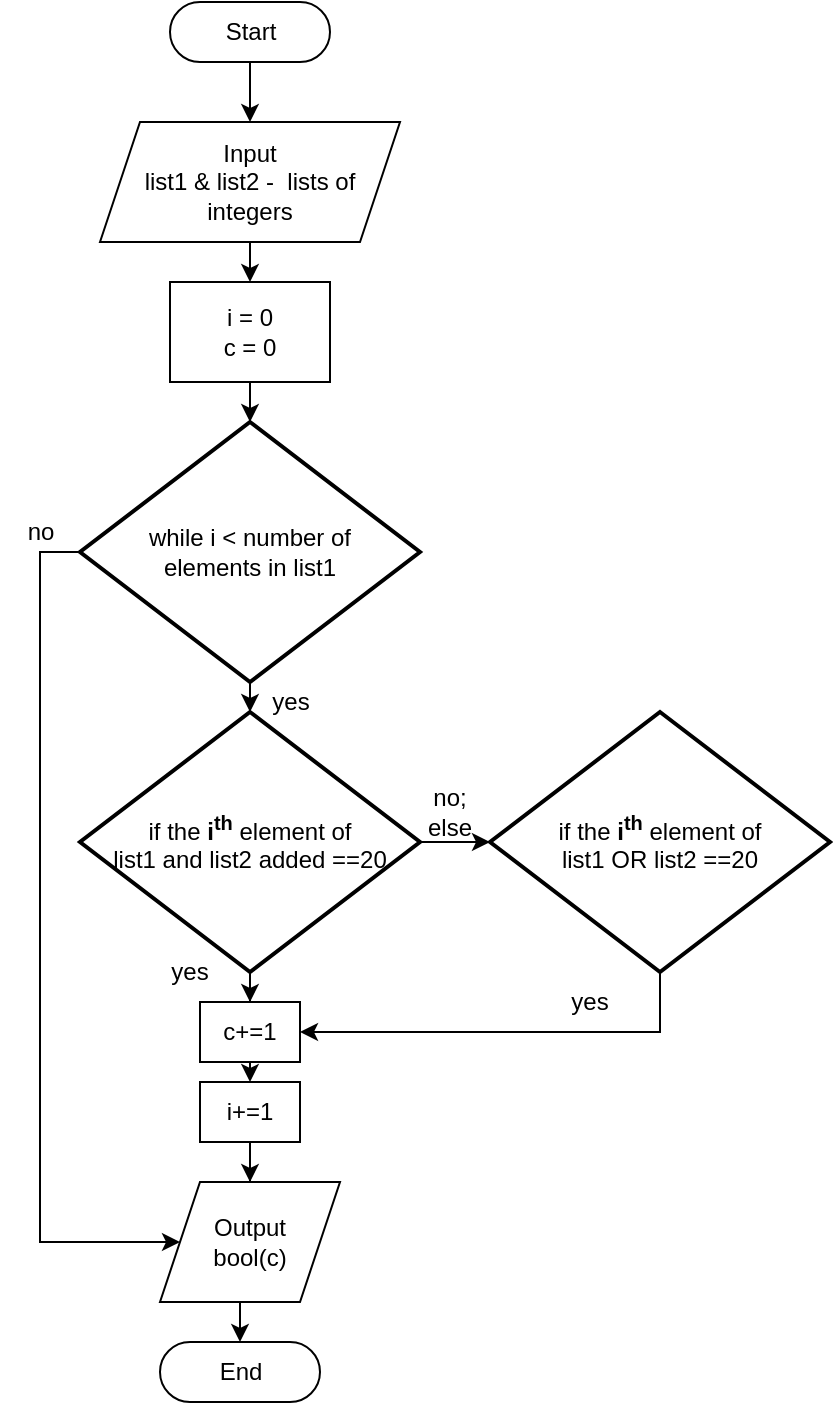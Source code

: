 <mxfile version="20.3.6" type="github" pages="4">
  <diagram name="quiz2" id="74e2e168-ea6b-b213-b513-2b3c1d86103e">
    <mxGraphModel dx="582" dy="826" grid="1" gridSize="10" guides="1" tooltips="1" connect="1" arrows="1" fold="1" page="1" pageScale="1" pageWidth="1100" pageHeight="850" background="none" math="0" shadow="0">
      <root>
        <mxCell id="0" />
        <mxCell id="1" parent="0" />
        <mxCell id="z9ulSsU820yO5NToJ0LA-10" style="edgeStyle=orthogonalEdgeStyle;rounded=0;orthogonalLoop=1;jettySize=auto;html=1;exitX=0.5;exitY=0.5;exitDx=0;exitDy=15;exitPerimeter=0;entryX=0.5;entryY=0;entryDx=0;entryDy=0;" parent="1" source="z9ulSsU820yO5NToJ0LA-2" target="z9ulSsU820yO5NToJ0LA-4" edge="1">
          <mxGeometry relative="1" as="geometry" />
        </mxCell>
        <mxCell id="z9ulSsU820yO5NToJ0LA-2" value="Start" style="html=1;dashed=0;whitespace=wrap;shape=mxgraph.dfd.start" parent="1" vertex="1">
          <mxGeometry x="135" y="60" width="80" height="30" as="geometry" />
        </mxCell>
        <mxCell id="z9ulSsU820yO5NToJ0LA-3" value="End" style="html=1;dashed=0;whitespace=wrap;shape=mxgraph.dfd.start" parent="1" vertex="1">
          <mxGeometry x="130" y="730" width="80" height="30" as="geometry" />
        </mxCell>
        <mxCell id="z9ulSsU820yO5NToJ0LA-11" style="edgeStyle=orthogonalEdgeStyle;rounded=0;orthogonalLoop=1;jettySize=auto;html=1;exitX=0.5;exitY=1;exitDx=0;exitDy=0;entryX=0.5;entryY=0;entryDx=0;entryDy=0;" parent="1" source="z9ulSsU820yO5NToJ0LA-4" target="z9ulSsU820yO5NToJ0LA-5" edge="1">
          <mxGeometry relative="1" as="geometry" />
        </mxCell>
        <mxCell id="z9ulSsU820yO5NToJ0LA-4" value="Input&lt;br&gt;list1 &amp;amp; list2 -&amp;nbsp; lists of integers" style="shape=parallelogram;perimeter=parallelogramPerimeter;whiteSpace=wrap;html=1;fixedSize=1;" parent="1" vertex="1">
          <mxGeometry x="100" y="120" width="150" height="60" as="geometry" />
        </mxCell>
        <mxCell id="z9ulSsU820yO5NToJ0LA-12" style="edgeStyle=orthogonalEdgeStyle;rounded=0;orthogonalLoop=1;jettySize=auto;html=1;exitX=0.5;exitY=1;exitDx=0;exitDy=0;" parent="1" source="z9ulSsU820yO5NToJ0LA-5" target="z9ulSsU820yO5NToJ0LA-6" edge="1">
          <mxGeometry relative="1" as="geometry" />
        </mxCell>
        <mxCell id="z9ulSsU820yO5NToJ0LA-5" value="i = 0&lt;br&gt;c = 0" style="rounded=0;whiteSpace=wrap;html=1;" parent="1" vertex="1">
          <mxGeometry x="135" y="200" width="80" height="50" as="geometry" />
        </mxCell>
        <mxCell id="z9ulSsU820yO5NToJ0LA-13" style="edgeStyle=orthogonalEdgeStyle;rounded=0;orthogonalLoop=1;jettySize=auto;html=1;exitX=0.5;exitY=1;exitDx=0;exitDy=0;exitPerimeter=0;entryX=0.5;entryY=0;entryDx=0;entryDy=0;entryPerimeter=0;" parent="1" source="z9ulSsU820yO5NToJ0LA-6" target="z9ulSsU820yO5NToJ0LA-7" edge="1">
          <mxGeometry relative="1" as="geometry" />
        </mxCell>
        <mxCell id="z9ulSsU820yO5NToJ0LA-22" style="edgeStyle=orthogonalEdgeStyle;rounded=0;orthogonalLoop=1;jettySize=auto;html=1;exitX=0;exitY=0.5;exitDx=0;exitDy=0;exitPerimeter=0;entryX=0;entryY=0.5;entryDx=0;entryDy=0;" parent="1" source="z9ulSsU820yO5NToJ0LA-6" target="z9ulSsU820yO5NToJ0LA-26" edge="1">
          <mxGeometry relative="1" as="geometry">
            <mxPoint x="45" y="700" as="targetPoint" />
            <Array as="points">
              <mxPoint x="70" y="335" />
              <mxPoint x="70" y="680" />
            </Array>
          </mxGeometry>
        </mxCell>
        <mxCell id="z9ulSsU820yO5NToJ0LA-6" value="while i &amp;lt; number of &lt;br&gt;elements in list1" style="strokeWidth=2;html=1;shape=mxgraph.flowchart.decision;whiteSpace=wrap;" parent="1" vertex="1">
          <mxGeometry x="90" y="270" width="170" height="130" as="geometry" />
        </mxCell>
        <mxCell id="z9ulSsU820yO5NToJ0LA-14" style="edgeStyle=orthogonalEdgeStyle;rounded=0;orthogonalLoop=1;jettySize=auto;html=1;exitX=0.5;exitY=1;exitDx=0;exitDy=0;exitPerimeter=0;" parent="1" source="z9ulSsU820yO5NToJ0LA-7" target="z9ulSsU820yO5NToJ0LA-8" edge="1">
          <mxGeometry relative="1" as="geometry" />
        </mxCell>
        <mxCell id="z9ulSsU820yO5NToJ0LA-18" style="edgeStyle=orthogonalEdgeStyle;rounded=0;orthogonalLoop=1;jettySize=auto;html=1;exitX=1;exitY=0.5;exitDx=0;exitDy=0;exitPerimeter=0;entryX=0;entryY=0.5;entryDx=0;entryDy=0;entryPerimeter=0;" parent="1" source="z9ulSsU820yO5NToJ0LA-7" target="z9ulSsU820yO5NToJ0LA-17" edge="1">
          <mxGeometry relative="1" as="geometry" />
        </mxCell>
        <mxCell id="z9ulSsU820yO5NToJ0LA-7" value="if the &lt;b&gt;i&lt;/b&gt;&lt;sup style=&quot;font-weight: bold;&quot;&gt;th&lt;/sup&gt;&amp;nbsp;element of &lt;br&gt;list1 and list2 added ==20" style="strokeWidth=2;html=1;shape=mxgraph.flowchart.decision;whiteSpace=wrap;" parent="1" vertex="1">
          <mxGeometry x="90" y="415" width="170" height="130" as="geometry" />
        </mxCell>
        <mxCell id="z9ulSsU820yO5NToJ0LA-21" style="edgeStyle=orthogonalEdgeStyle;rounded=0;orthogonalLoop=1;jettySize=auto;html=1;exitX=0.5;exitY=1;exitDx=0;exitDy=0;entryX=0.5;entryY=0;entryDx=0;entryDy=0;" parent="1" source="z9ulSsU820yO5NToJ0LA-8" target="z9ulSsU820yO5NToJ0LA-20" edge="1">
          <mxGeometry relative="1" as="geometry" />
        </mxCell>
        <mxCell id="z9ulSsU820yO5NToJ0LA-8" value="c+=1" style="rounded=0;whiteSpace=wrap;html=1;" parent="1" vertex="1">
          <mxGeometry x="150" y="560" width="50" height="30" as="geometry" />
        </mxCell>
        <mxCell id="z9ulSsU820yO5NToJ0LA-15" value="yes" style="text;html=1;strokeColor=none;fillColor=none;align=center;verticalAlign=middle;whiteSpace=wrap;rounded=0;" parent="1" vertex="1">
          <mxGeometry x="115" y="530" width="60" height="30" as="geometry" />
        </mxCell>
        <mxCell id="z9ulSsU820yO5NToJ0LA-16" value="no;&lt;br&gt;else" style="text;html=1;strokeColor=none;fillColor=none;align=center;verticalAlign=middle;whiteSpace=wrap;rounded=0;" parent="1" vertex="1">
          <mxGeometry x="245" y="450" width="60" height="30" as="geometry" />
        </mxCell>
        <mxCell id="z9ulSsU820yO5NToJ0LA-19" style="edgeStyle=orthogonalEdgeStyle;rounded=0;orthogonalLoop=1;jettySize=auto;html=1;exitX=0.5;exitY=1;exitDx=0;exitDy=0;exitPerimeter=0;entryX=1;entryY=0.5;entryDx=0;entryDy=0;" parent="1" source="z9ulSsU820yO5NToJ0LA-17" target="z9ulSsU820yO5NToJ0LA-8" edge="1">
          <mxGeometry relative="1" as="geometry" />
        </mxCell>
        <mxCell id="z9ulSsU820yO5NToJ0LA-17" value="if the &lt;b&gt;i&lt;/b&gt;&lt;sup style=&quot;font-weight: bold;&quot;&gt;th&lt;/sup&gt;&amp;nbsp;element of &lt;br&gt;list1 OR list2 ==20" style="strokeWidth=2;html=1;shape=mxgraph.flowchart.decision;whiteSpace=wrap;" parent="1" vertex="1">
          <mxGeometry x="295" y="415" width="170" height="130" as="geometry" />
        </mxCell>
        <mxCell id="z9ulSsU820yO5NToJ0LA-29" style="edgeStyle=orthogonalEdgeStyle;rounded=0;orthogonalLoop=1;jettySize=auto;html=1;exitX=0.5;exitY=1;exitDx=0;exitDy=0;" parent="1" source="z9ulSsU820yO5NToJ0LA-20" target="z9ulSsU820yO5NToJ0LA-26" edge="1">
          <mxGeometry relative="1" as="geometry" />
        </mxCell>
        <mxCell id="z9ulSsU820yO5NToJ0LA-20" value="i+=1" style="rounded=0;whiteSpace=wrap;html=1;" parent="1" vertex="1">
          <mxGeometry x="150" y="600" width="50" height="30" as="geometry" />
        </mxCell>
        <mxCell id="z9ulSsU820yO5NToJ0LA-23" value="yes" style="text;html=1;align=center;verticalAlign=middle;resizable=0;points=[];autosize=1;strokeColor=none;fillColor=none;" parent="1" vertex="1">
          <mxGeometry x="175" y="395" width="40" height="30" as="geometry" />
        </mxCell>
        <mxCell id="z9ulSsU820yO5NToJ0LA-24" value="no" style="text;html=1;align=center;verticalAlign=middle;resizable=0;points=[];autosize=1;strokeColor=none;fillColor=none;" parent="1" vertex="1">
          <mxGeometry x="50" y="310" width="40" height="30" as="geometry" />
        </mxCell>
        <mxCell id="z9ulSsU820yO5NToJ0LA-27" style="edgeStyle=orthogonalEdgeStyle;rounded=0;orthogonalLoop=1;jettySize=auto;html=1;exitX=0.5;exitY=1;exitDx=0;exitDy=0;entryX=0.5;entryY=0.5;entryDx=0;entryDy=-15;entryPerimeter=0;" parent="1" source="z9ulSsU820yO5NToJ0LA-26" edge="1">
          <mxGeometry relative="1" as="geometry">
            <mxPoint x="170" y="730" as="targetPoint" />
          </mxGeometry>
        </mxCell>
        <mxCell id="z9ulSsU820yO5NToJ0LA-26" value="Output&lt;br&gt;bool(c)" style="shape=parallelogram;perimeter=parallelogramPerimeter;whiteSpace=wrap;html=1;fixedSize=1;" parent="1" vertex="1">
          <mxGeometry x="130" y="650" width="90" height="60" as="geometry" />
        </mxCell>
        <mxCell id="z9ulSsU820yO5NToJ0LA-28" value="yes" style="text;html=1;strokeColor=none;fillColor=none;align=center;verticalAlign=middle;whiteSpace=wrap;rounded=0;" parent="1" vertex="1">
          <mxGeometry x="315" y="545" width="60" height="30" as="geometry" />
        </mxCell>
      </root>
    </mxGraphModel>
  </diagram>
  <diagram id="Uz2TAcOHugVUe4UUZQzR" name="quiz3">
    <mxGraphModel dx="1106" dy="702" grid="1" gridSize="10" guides="1" tooltips="1" connect="1" arrows="1" fold="1" page="1" pageScale="1" pageWidth="850" pageHeight="1100" math="0" shadow="0">
      <root>
        <mxCell id="0" />
        <mxCell id="1" parent="0" />
        <mxCell id="KKivKz-oS2kav16i3tik-14" style="edgeStyle=orthogonalEdgeStyle;rounded=0;orthogonalLoop=1;jettySize=auto;html=1;exitX=0.5;exitY=0.5;exitDx=0;exitDy=20;exitPerimeter=0;entryX=0.5;entryY=0;entryDx=0;entryDy=0;fontSize=15;" parent="1" source="NlzBJyHx4U9flQ2UjjHl-1" target="NlzBJyHx4U9flQ2UjjHl-3" edge="1">
          <mxGeometry relative="1" as="geometry" />
        </mxCell>
        <mxCell id="NlzBJyHx4U9flQ2UjjHl-1" value="&lt;font style=&quot;font-size: 15px;&quot;&gt;Start&lt;/font&gt;" style="html=1;dashed=0;whitespace=wrap;shape=mxgraph.dfd.start;fontSize=15;" parent="1" vertex="1">
          <mxGeometry x="135" y="60" width="85" height="40" as="geometry" />
        </mxCell>
        <mxCell id="NlzBJyHx4U9flQ2UjjHl-2" value="&lt;font style=&quot;font-size: 15px;&quot;&gt;End&lt;/font&gt;" style="html=1;dashed=0;whitespace=wrap;shape=mxgraph.dfd.start;fontSize=15;" parent="1" vertex="1">
          <mxGeometry x="140" y="990" width="85" height="40" as="geometry" />
        </mxCell>
        <mxCell id="KKivKz-oS2kav16i3tik-15" style="edgeStyle=orthogonalEdgeStyle;rounded=0;orthogonalLoop=1;jettySize=auto;html=1;exitX=0.5;exitY=1;exitDx=0;exitDy=0;entryX=0.5;entryY=0;entryDx=0;entryDy=0;fontSize=15;" parent="1" source="NlzBJyHx4U9flQ2UjjHl-3" target="KKivKz-oS2kav16i3tik-1" edge="1">
          <mxGeometry relative="1" as="geometry" />
        </mxCell>
        <mxCell id="NlzBJyHx4U9flQ2UjjHl-3" value="array of dna bases&amp;nbsp;&lt;br&gt;dna = [&#39;&#39;,&#39;A&#39;, &#39;C&#39;, &#39;G&#39;. &#39;T&#39; ]" style="rounded=0;whiteSpace=wrap;html=1;fontSize=15;" parent="1" vertex="1">
          <mxGeometry x="87.5" y="130" width="180" height="50" as="geometry" />
        </mxCell>
        <mxCell id="KKivKz-oS2kav16i3tik-16" style="edgeStyle=orthogonalEdgeStyle;rounded=0;orthogonalLoop=1;jettySize=auto;html=1;exitX=0.5;exitY=1;exitDx=0;exitDy=0;fontSize=15;" parent="1" source="KKivKz-oS2kav16i3tik-1" target="KKivKz-oS2kav16i3tik-2" edge="1">
          <mxGeometry relative="1" as="geometry" />
        </mxCell>
        <mxCell id="KKivKz-oS2kav16i3tik-1" value="Input&amp;nbsp;&lt;br&gt;string in variable a" style="shape=parallelogram;perimeter=parallelogramPerimeter;whiteSpace=wrap;html=1;fixedSize=1;fontSize=15;" parent="1" vertex="1">
          <mxGeometry x="97.5" y="200" width="160" height="60" as="geometry" />
        </mxCell>
        <mxCell id="KKivKz-oS2kav16i3tik-17" style="edgeStyle=orthogonalEdgeStyle;rounded=0;orthogonalLoop=1;jettySize=auto;html=1;exitX=0.5;exitY=1;exitDx=0;exitDy=0;entryX=0.5;entryY=0;entryDx=0;entryDy=0;fontSize=15;" parent="1" source="KKivKz-oS2kav16i3tik-2" target="KKivKz-oS2kav16i3tik-5" edge="1">
          <mxGeometry relative="1" as="geometry" />
        </mxCell>
        <mxCell id="KKivKz-oS2kav16i3tik-2" value="i,j,output = &#39; &#39;, 0, &#39; &#39;" style="rounded=0;whiteSpace=wrap;html=1;fontSize=15;" parent="1" vertex="1">
          <mxGeometry x="87.5" y="280" width="180" height="50" as="geometry" />
        </mxCell>
        <mxCell id="KKivKz-oS2kav16i3tik-18" style="edgeStyle=orthogonalEdgeStyle;rounded=0;orthogonalLoop=1;jettySize=auto;html=1;exitX=0.5;exitY=1;exitDx=0;exitDy=0;fontSize=15;" parent="1" source="KKivKz-oS2kav16i3tik-5" target="KKivKz-oS2kav16i3tik-6" edge="1">
          <mxGeometry relative="1" as="geometry" />
        </mxCell>
        <mxCell id="KKivKz-oS2kav16i3tik-5" value="for i in a" style="shape=hexagon;perimeter=hexagonPerimeter2;whiteSpace=wrap;html=1;fixedSize=1;fontSize=15;" parent="1" vertex="1">
          <mxGeometry x="132.5" y="350" width="90" height="50" as="geometry" />
        </mxCell>
        <mxCell id="KKivKz-oS2kav16i3tik-19" style="edgeStyle=orthogonalEdgeStyle;rounded=0;orthogonalLoop=1;jettySize=auto;html=1;exitX=0.5;exitY=1;exitDx=0;exitDy=0;entryX=0.5;entryY=0;entryDx=0;entryDy=0;fontSize=15;" parent="1" source="KKivKz-oS2kav16i3tik-6" target="KKivKz-oS2kav16i3tik-7" edge="1">
          <mxGeometry relative="1" as="geometry" />
        </mxCell>
        <mxCell id="KKivKz-oS2kav16i3tik-31" style="edgeStyle=orthogonalEdgeStyle;rounded=0;orthogonalLoop=1;jettySize=auto;html=1;exitX=0;exitY=0;exitDx=0;exitDy=0;entryX=0;entryY=0.5;entryDx=0;entryDy=0;fontSize=15;" parent="1" source="KKivKz-oS2kav16i3tik-6" target="KKivKz-oS2kav16i3tik-21" edge="1">
          <mxGeometry relative="1" as="geometry">
            <Array as="points">
              <mxPoint x="60" y="440" />
              <mxPoint x="60" y="840" />
            </Array>
          </mxGeometry>
        </mxCell>
        <mxCell id="KKivKz-oS2kav16i3tik-6" value="while j&amp;lt;5" style="rhombus;whiteSpace=wrap;html=1;fontSize=15;" parent="1" vertex="1">
          <mxGeometry x="137.5" y="420" width="80" height="80" as="geometry" />
        </mxCell>
        <mxCell id="KKivKz-oS2kav16i3tik-23" style="edgeStyle=orthogonalEdgeStyle;rounded=0;orthogonalLoop=1;jettySize=auto;html=1;exitX=0.5;exitY=1;exitDx=0;exitDy=0;fontSize=15;" parent="1" source="KKivKz-oS2kav16i3tik-7" target="KKivKz-oS2kav16i3tik-12" edge="1">
          <mxGeometry relative="1" as="geometry" />
        </mxCell>
        <mxCell id="KKivKz-oS2kav16i3tik-26" style="edgeStyle=orthogonalEdgeStyle;rounded=0;orthogonalLoop=1;jettySize=auto;html=1;exitX=1;exitY=0.5;exitDx=0;exitDy=0;entryX=1;entryY=0.5;entryDx=0;entryDy=0;fontSize=15;" parent="1" source="KKivKz-oS2kav16i3tik-7" target="KKivKz-oS2kav16i3tik-24" edge="1">
          <mxGeometry relative="1" as="geometry" />
        </mxCell>
        <mxCell id="KKivKz-oS2kav16i3tik-7" value="if i is equal to j&lt;sup&gt;th&lt;/sup&gt; &lt;br&gt;element of dna" style="rhombus;whiteSpace=wrap;html=1;fontSize=15;" parent="1" vertex="1">
          <mxGeometry x="91.25" y="510" width="172.5" height="120" as="geometry" />
        </mxCell>
        <mxCell id="KKivKz-oS2kav16i3tik-34" style="edgeStyle=orthogonalEdgeStyle;rounded=0;orthogonalLoop=1;jettySize=auto;html=1;exitX=0.5;exitY=1;exitDx=0;exitDy=0;entryX=0.5;entryY=0.5;entryDx=0;entryDy=-20;entryPerimeter=0;fontSize=15;" parent="1" source="KKivKz-oS2kav16i3tik-8" target="NlzBJyHx4U9flQ2UjjHl-2" edge="1">
          <mxGeometry relative="1" as="geometry" />
        </mxCell>
        <mxCell id="KKivKz-oS2kav16i3tik-8" value="Output&amp;nbsp;&lt;br&gt;output" style="shape=parallelogram;perimeter=parallelogramPerimeter;whiteSpace=wrap;html=1;fixedSize=1;fontSize=15;" parent="1" vertex="1">
          <mxGeometry x="102.5" y="900" width="160" height="60" as="geometry" />
        </mxCell>
        <mxCell id="KKivKz-oS2kav16i3tik-10" style="edgeStyle=orthogonalEdgeStyle;rounded=0;orthogonalLoop=1;jettySize=auto;html=1;exitX=0.5;exitY=1;exitDx=0;exitDy=0;fontSize=15;" parent="1" source="KKivKz-oS2kav16i3tik-8" target="KKivKz-oS2kav16i3tik-8" edge="1">
          <mxGeometry relative="1" as="geometry" />
        </mxCell>
        <mxCell id="KKivKz-oS2kav16i3tik-29" style="edgeStyle=orthogonalEdgeStyle;rounded=0;orthogonalLoop=1;jettySize=auto;html=1;exitX=0.5;exitY=1;exitDx=0;exitDy=0;entryX=0.5;entryY=0;entryDx=0;entryDy=0;fontSize=15;" parent="1" source="KKivKz-oS2kav16i3tik-12" target="KKivKz-oS2kav16i3tik-24" edge="1">
          <mxGeometry relative="1" as="geometry" />
        </mxCell>
        <mxCell id="KKivKz-oS2kav16i3tik-12" value="&lt;span style=&quot;color: rgb(0, 0, 0); font-family: Helvetica; font-size: 15px; font-style: normal; font-variant-ligatures: normal; font-variant-caps: normal; font-weight: 400; letter-spacing: normal; orphans: 2; text-align: center; text-indent: 0px; text-transform: none; widows: 2; word-spacing: 0px; -webkit-text-stroke-width: 0px; background-color: rgb(248, 249, 250); text-decoration-thickness: initial; text-decoration-style: initial; text-decoration-color: initial; float: none; display: inline !important;&quot;&gt;Add dna[j*-1] to output&lt;/span&gt;" style="rounded=0;whiteSpace=wrap;html=1;fontSize=15;" parent="1" vertex="1">
          <mxGeometry x="106.25" y="650" width="142.5" height="60" as="geometry" />
        </mxCell>
        <mxCell id="KKivKz-oS2kav16i3tik-33" style="edgeStyle=orthogonalEdgeStyle;rounded=0;orthogonalLoop=1;jettySize=auto;html=1;exitX=0.5;exitY=1;exitDx=0;exitDy=0;entryX=0.5;entryY=0;entryDx=0;entryDy=0;fontSize=15;" parent="1" source="KKivKz-oS2kav16i3tik-21" target="KKivKz-oS2kav16i3tik-8" edge="1">
          <mxGeometry relative="1" as="geometry" />
        </mxCell>
        <mxCell id="KKivKz-oS2kav16i3tik-21" value="&lt;span style=&quot;color: rgb(0, 0, 0); font-family: Helvetica; font-size: 15px; font-style: normal; font-variant-ligatures: normal; font-variant-caps: normal; font-weight: 400; letter-spacing: normal; orphans: 2; text-align: center; text-indent: 0px; text-transform: none; widows: 2; word-spacing: 0px; -webkit-text-stroke-width: 0px; background-color: rgb(248, 249, 250); text-decoration-thickness: initial; text-decoration-style: initial; text-decoration-color: initial; float: none; display: inline !important;&quot;&gt;j=0&lt;/span&gt;" style="rounded=0;whiteSpace=wrap;html=1;fontSize=15;" parent="1" vertex="1">
          <mxGeometry x="137.5" y="810" width="90" height="60" as="geometry" />
        </mxCell>
        <mxCell id="KKivKz-oS2kav16i3tik-40" style="edgeStyle=orthogonalEdgeStyle;rounded=0;orthogonalLoop=1;jettySize=auto;html=1;exitX=0;exitY=0.5;exitDx=0;exitDy=0;entryX=0;entryY=0.5;entryDx=0;entryDy=0;fontSize=15;" parent="1" source="KKivKz-oS2kav16i3tik-24" target="KKivKz-oS2kav16i3tik-6" edge="1">
          <mxGeometry relative="1" as="geometry">
            <Array as="points">
              <mxPoint x="80" y="760" />
              <mxPoint x="80" y="460" />
            </Array>
          </mxGeometry>
        </mxCell>
        <mxCell id="KKivKz-oS2kav16i3tik-24" value="j+=1" style="rounded=0;whiteSpace=wrap;html=1;fontSize=15;" parent="1" vertex="1">
          <mxGeometry x="141.25" y="730" width="72.5" height="60" as="geometry" />
        </mxCell>
        <mxCell id="KKivKz-oS2kav16i3tik-35" value="yes" style="text;html=1;align=center;verticalAlign=middle;resizable=0;points=[];autosize=1;strokeColor=none;fillColor=none;fontSize=15;" parent="1" vertex="1">
          <mxGeometry x="177.5" y="490" width="50" height="30" as="geometry" />
        </mxCell>
        <mxCell id="KKivKz-oS2kav16i3tik-36" value="no" style="text;html=1;align=center;verticalAlign=middle;resizable=0;points=[];autosize=1;strokeColor=none;fillColor=none;fontSize=15;" parent="1" vertex="1">
          <mxGeometry x="87.5" y="420" width="40" height="30" as="geometry" />
        </mxCell>
        <mxCell id="KKivKz-oS2kav16i3tik-37" value="yes" style="text;html=1;align=center;verticalAlign=middle;resizable=0;points=[];autosize=1;strokeColor=none;fillColor=none;fontSize=15;" parent="1" vertex="1">
          <mxGeometry x="175" y="620" width="50" height="30" as="geometry" />
        </mxCell>
        <mxCell id="KKivKz-oS2kav16i3tik-38" value="no" style="text;html=1;align=center;verticalAlign=middle;resizable=0;points=[];autosize=1;strokeColor=none;fillColor=none;fontSize=15;" parent="1" vertex="1">
          <mxGeometry x="280" y="655" width="40" height="30" as="geometry" />
        </mxCell>
      </root>
    </mxGraphModel>
  </diagram>
  <diagram id="zPKNNTsfgnSdbKBt7uHm" name="quiz 4">
    <mxGraphModel dx="1204" dy="501" grid="1" gridSize="10" guides="1" tooltips="1" connect="1" arrows="1" fold="1" page="1" pageScale="1" pageWidth="850" pageHeight="1100" math="0" shadow="0">
      <root>
        <mxCell id="0" />
        <mxCell id="1" parent="0" />
        <mxCell id="tkQp0EBulGrF1BbszhXo-1" value="&lt;meta charset=&quot;utf-8&quot;&gt;&lt;b id=&quot;docs-internal-guid-ebeff4c0-7fff-47d6-838d-a17aa064cc8b&quot; style=&quot;font-weight:normal;&quot;&gt;&lt;img src=&quot;https://lh6.googleusercontent.com/gPZBK8HbER9YaFGZQJkgkpr_jSptn0KLdvHW2RVOZZnIXvhCxBp4zkkmeLBRuIIXGNG0blQR2sjmry-PqATjn6BRIpvE59yshSqThmsAHuODhxYHHyqVVvprVYMYtFVLu2Mz0mDK2e5_DsyLIy9LUuk4TDO-7gbhVDWBfM0cwBOd21VcsKaACGez_8kb&quot; height=&quot;472px;&quot; width=&quot;348px;&quot;&gt;&lt;/b&gt;" style="text;whiteSpace=wrap;html=1;" vertex="1" parent="1">
          <mxGeometry x="-10" y="60" width="470" height="560" as="geometry" />
        </mxCell>
        <mxCell id="tkQp0EBulGrF1BbszhXo-13" style="edgeStyle=orthogonalEdgeStyle;rounded=0;orthogonalLoop=1;jettySize=auto;html=1;exitX=0.5;exitY=1;exitDx=0;exitDy=0;entryX=0.5;entryY=0;entryDx=0;entryDy=0;" edge="1" parent="1" source="tkQp0EBulGrF1BbszhXo-3">
          <mxGeometry relative="1" as="geometry">
            <mxPoint x="640" y="110" as="targetPoint" />
          </mxGeometry>
        </mxCell>
        <mxCell id="tkQp0EBulGrF1BbszhXo-3" value="Start" style="ellipse;whiteSpace=wrap;html=1;" vertex="1" parent="1">
          <mxGeometry x="600" y="60" width="80" height="30" as="geometry" />
        </mxCell>
        <mxCell id="tkQp0EBulGrF1BbszhXo-16" style="edgeStyle=orthogonalEdgeStyle;rounded=0;orthogonalLoop=1;jettySize=auto;html=1;exitX=0.5;exitY=1;exitDx=0;exitDy=0;entryX=0.5;entryY=0;entryDx=0;entryDy=0;" edge="1" parent="1" target="tkQp0EBulGrF1BbszhXo-5">
          <mxGeometry relative="1" as="geometry">
            <mxPoint x="640" y="140" as="sourcePoint" />
          </mxGeometry>
        </mxCell>
        <mxCell id="tkQp0EBulGrF1BbszhXo-17" style="edgeStyle=orthogonalEdgeStyle;rounded=0;orthogonalLoop=1;jettySize=auto;html=1;exitX=0.5;exitY=1;exitDx=0;exitDy=0;entryX=0.5;entryY=0;entryDx=0;entryDy=0;" edge="1" parent="1" source="tkQp0EBulGrF1BbszhXo-5" target="tkQp0EBulGrF1BbszhXo-7">
          <mxGeometry relative="1" as="geometry" />
        </mxCell>
        <mxCell id="tkQp0EBulGrF1BbszhXo-5" value="d_1 = num_1%10&lt;br&gt;num_2 = int(num_1/10)&lt;br&gt;d_2 = num_2 % 10" style="rounded=0;whiteSpace=wrap;html=1;" vertex="1" parent="1">
          <mxGeometry x="570" y="160" width="140" height="70" as="geometry" />
        </mxCell>
        <mxCell id="tkQp0EBulGrF1BbszhXo-20" style="edgeStyle=orthogonalEdgeStyle;rounded=0;orthogonalLoop=1;jettySize=auto;html=1;exitX=0;exitY=0.5;exitDx=0;exitDy=0;entryX=0.432;entryY=0.013;entryDx=0;entryDy=0;entryPerimeter=0;" edge="1" parent="1" source="tkQp0EBulGrF1BbszhXo-7" target="tkQp0EBulGrF1BbszhXo-9">
          <mxGeometry relative="1" as="geometry" />
        </mxCell>
        <mxCell id="tkQp0EBulGrF1BbszhXo-21" style="edgeStyle=orthogonalEdgeStyle;rounded=0;orthogonalLoop=1;jettySize=auto;html=1;exitX=1;exitY=0.5;exitDx=0;exitDy=0;entryX=0.654;entryY=-0.027;entryDx=0;entryDy=0;entryPerimeter=0;" edge="1" parent="1" source="tkQp0EBulGrF1BbszhXo-7" target="tkQp0EBulGrF1BbszhXo-11">
          <mxGeometry relative="1" as="geometry" />
        </mxCell>
        <mxCell id="tkQp0EBulGrF1BbszhXo-7" value="if&lt;br&gt;num_1 != d_1 + d_2" style="rhombus;whiteSpace=wrap;html=1;" vertex="1" parent="1">
          <mxGeometry x="570" y="250" width="140" height="110" as="geometry" />
        </mxCell>
        <mxCell id="tkQp0EBulGrF1BbszhXo-8" value="End" style="ellipse;whiteSpace=wrap;html=1;" vertex="1" parent="1">
          <mxGeometry x="600" y="480" width="80" height="30" as="geometry" />
        </mxCell>
        <mxCell id="tkQp0EBulGrF1BbszhXo-18" style="edgeStyle=orthogonalEdgeStyle;rounded=0;orthogonalLoop=1;jettySize=auto;html=1;exitX=0.5;exitY=1;exitDx=0;exitDy=0;entryX=0.5;entryY=0;entryDx=0;entryDy=0;" edge="1" parent="1" source="tkQp0EBulGrF1BbszhXo-9" target="tkQp0EBulGrF1BbszhXo-8">
          <mxGeometry relative="1" as="geometry" />
        </mxCell>
        <mxCell id="tkQp0EBulGrF1BbszhXo-9" value="print(&quot;No Perfect&quot;)" style="shape=parallelogram;perimeter=parallelogramPerimeter;whiteSpace=wrap;html=1;fixedSize=1;" vertex="1" parent="1">
          <mxGeometry x="490" y="370" width="130" height="60" as="geometry" />
        </mxCell>
        <mxCell id="tkQp0EBulGrF1BbszhXo-19" style="edgeStyle=orthogonalEdgeStyle;rounded=0;orthogonalLoop=1;jettySize=auto;html=1;exitX=0.5;exitY=1;exitDx=0;exitDy=0;" edge="1" parent="1" source="tkQp0EBulGrF1BbszhXo-11">
          <mxGeometry relative="1" as="geometry">
            <mxPoint x="640" y="480" as="targetPoint" />
          </mxGeometry>
        </mxCell>
        <mxCell id="tkQp0EBulGrF1BbszhXo-11" value="print(&quot;Perfect&quot;)" style="shape=parallelogram;perimeter=parallelogramPerimeter;whiteSpace=wrap;html=1;fixedSize=1;" vertex="1" parent="1">
          <mxGeometry x="650" y="370" width="130" height="60" as="geometry" />
        </mxCell>
        <mxCell id="tkQp0EBulGrF1BbszhXo-22" value="no" style="text;html=1;align=center;verticalAlign=middle;resizable=0;points=[];autosize=1;strokeColor=none;fillColor=none;" vertex="1" parent="1">
          <mxGeometry x="720" y="280" width="40" height="30" as="geometry" />
        </mxCell>
        <mxCell id="tkQp0EBulGrF1BbszhXo-23" value="yes" style="text;html=1;align=center;verticalAlign=middle;resizable=0;points=[];autosize=1;strokeColor=none;fillColor=none;" vertex="1" parent="1">
          <mxGeometry x="535" y="280" width="40" height="30" as="geometry" />
        </mxCell>
        <mxCell id="tkQp0EBulGrF1BbszhXo-24" value="num_1 = int(input())" style="shape=parallelogram;perimeter=parallelogramPerimeter;whiteSpace=wrap;html=1;fixedSize=1;" vertex="1" parent="1">
          <mxGeometry x="567.5" y="110" width="145" height="30" as="geometry" />
        </mxCell>
      </root>
    </mxGraphModel>
  </diagram>
  <diagram id="V1CNh4_boSd-cwt5FxKp" name="quiz 5">
    <mxGraphModel dx="495" dy="702" grid="1" gridSize="10" guides="1" tooltips="1" connect="1" arrows="1" fold="1" page="1" pageScale="1" pageWidth="850" pageHeight="1100" math="0" shadow="0">
      <root>
        <mxCell id="0" />
        <mxCell id="1" parent="0" />
        <mxCell id="cQqgmzZvAu02s7xNLcFr-1" value="Start" style="ellipse;whiteSpace=wrap;html=1;" vertex="1" parent="1">
          <mxGeometry x="210" y="50" width="60" height="30" as="geometry" />
        </mxCell>
        <mxCell id="cQqgmzZvAu02s7xNLcFr-2" value="End" style="ellipse;whiteSpace=wrap;html=1;" vertex="1" parent="1">
          <mxGeometry x="210" y="570" width="60" height="30" as="geometry" />
        </mxCell>
        <mxCell id="cQqgmzZvAu02s7xNLcFr-3" value="Input (int)&lt;br&gt;a" style="shape=parallelogram;perimeter=parallelogramPerimeter;whiteSpace=wrap;html=1;fixedSize=1;" vertex="1" parent="1">
          <mxGeometry x="190" y="160" width="100" height="50" as="geometry" />
        </mxCell>
        <mxCell id="cQqgmzZvAu02s7xNLcFr-4" value="print(&quot;Enter a number: &quot;, end=&#39;&#39;)" style="shape=parallelogram;perimeter=parallelogramPerimeter;whiteSpace=wrap;html=1;fixedSize=1;" vertex="1" parent="1">
          <mxGeometry x="140" y="90" width="200" height="50" as="geometry" />
        </mxCell>
        <mxCell id="cQqgmzZvAu02s7xNLcFr-7" value="sum=0" style="whiteSpace=wrap;html=1;aspect=fixed;" vertex="1" parent="1">
          <mxGeometry x="215" y="230" width="50" height="50" as="geometry" />
        </mxCell>
      </root>
    </mxGraphModel>
  </diagram>
</mxfile>
